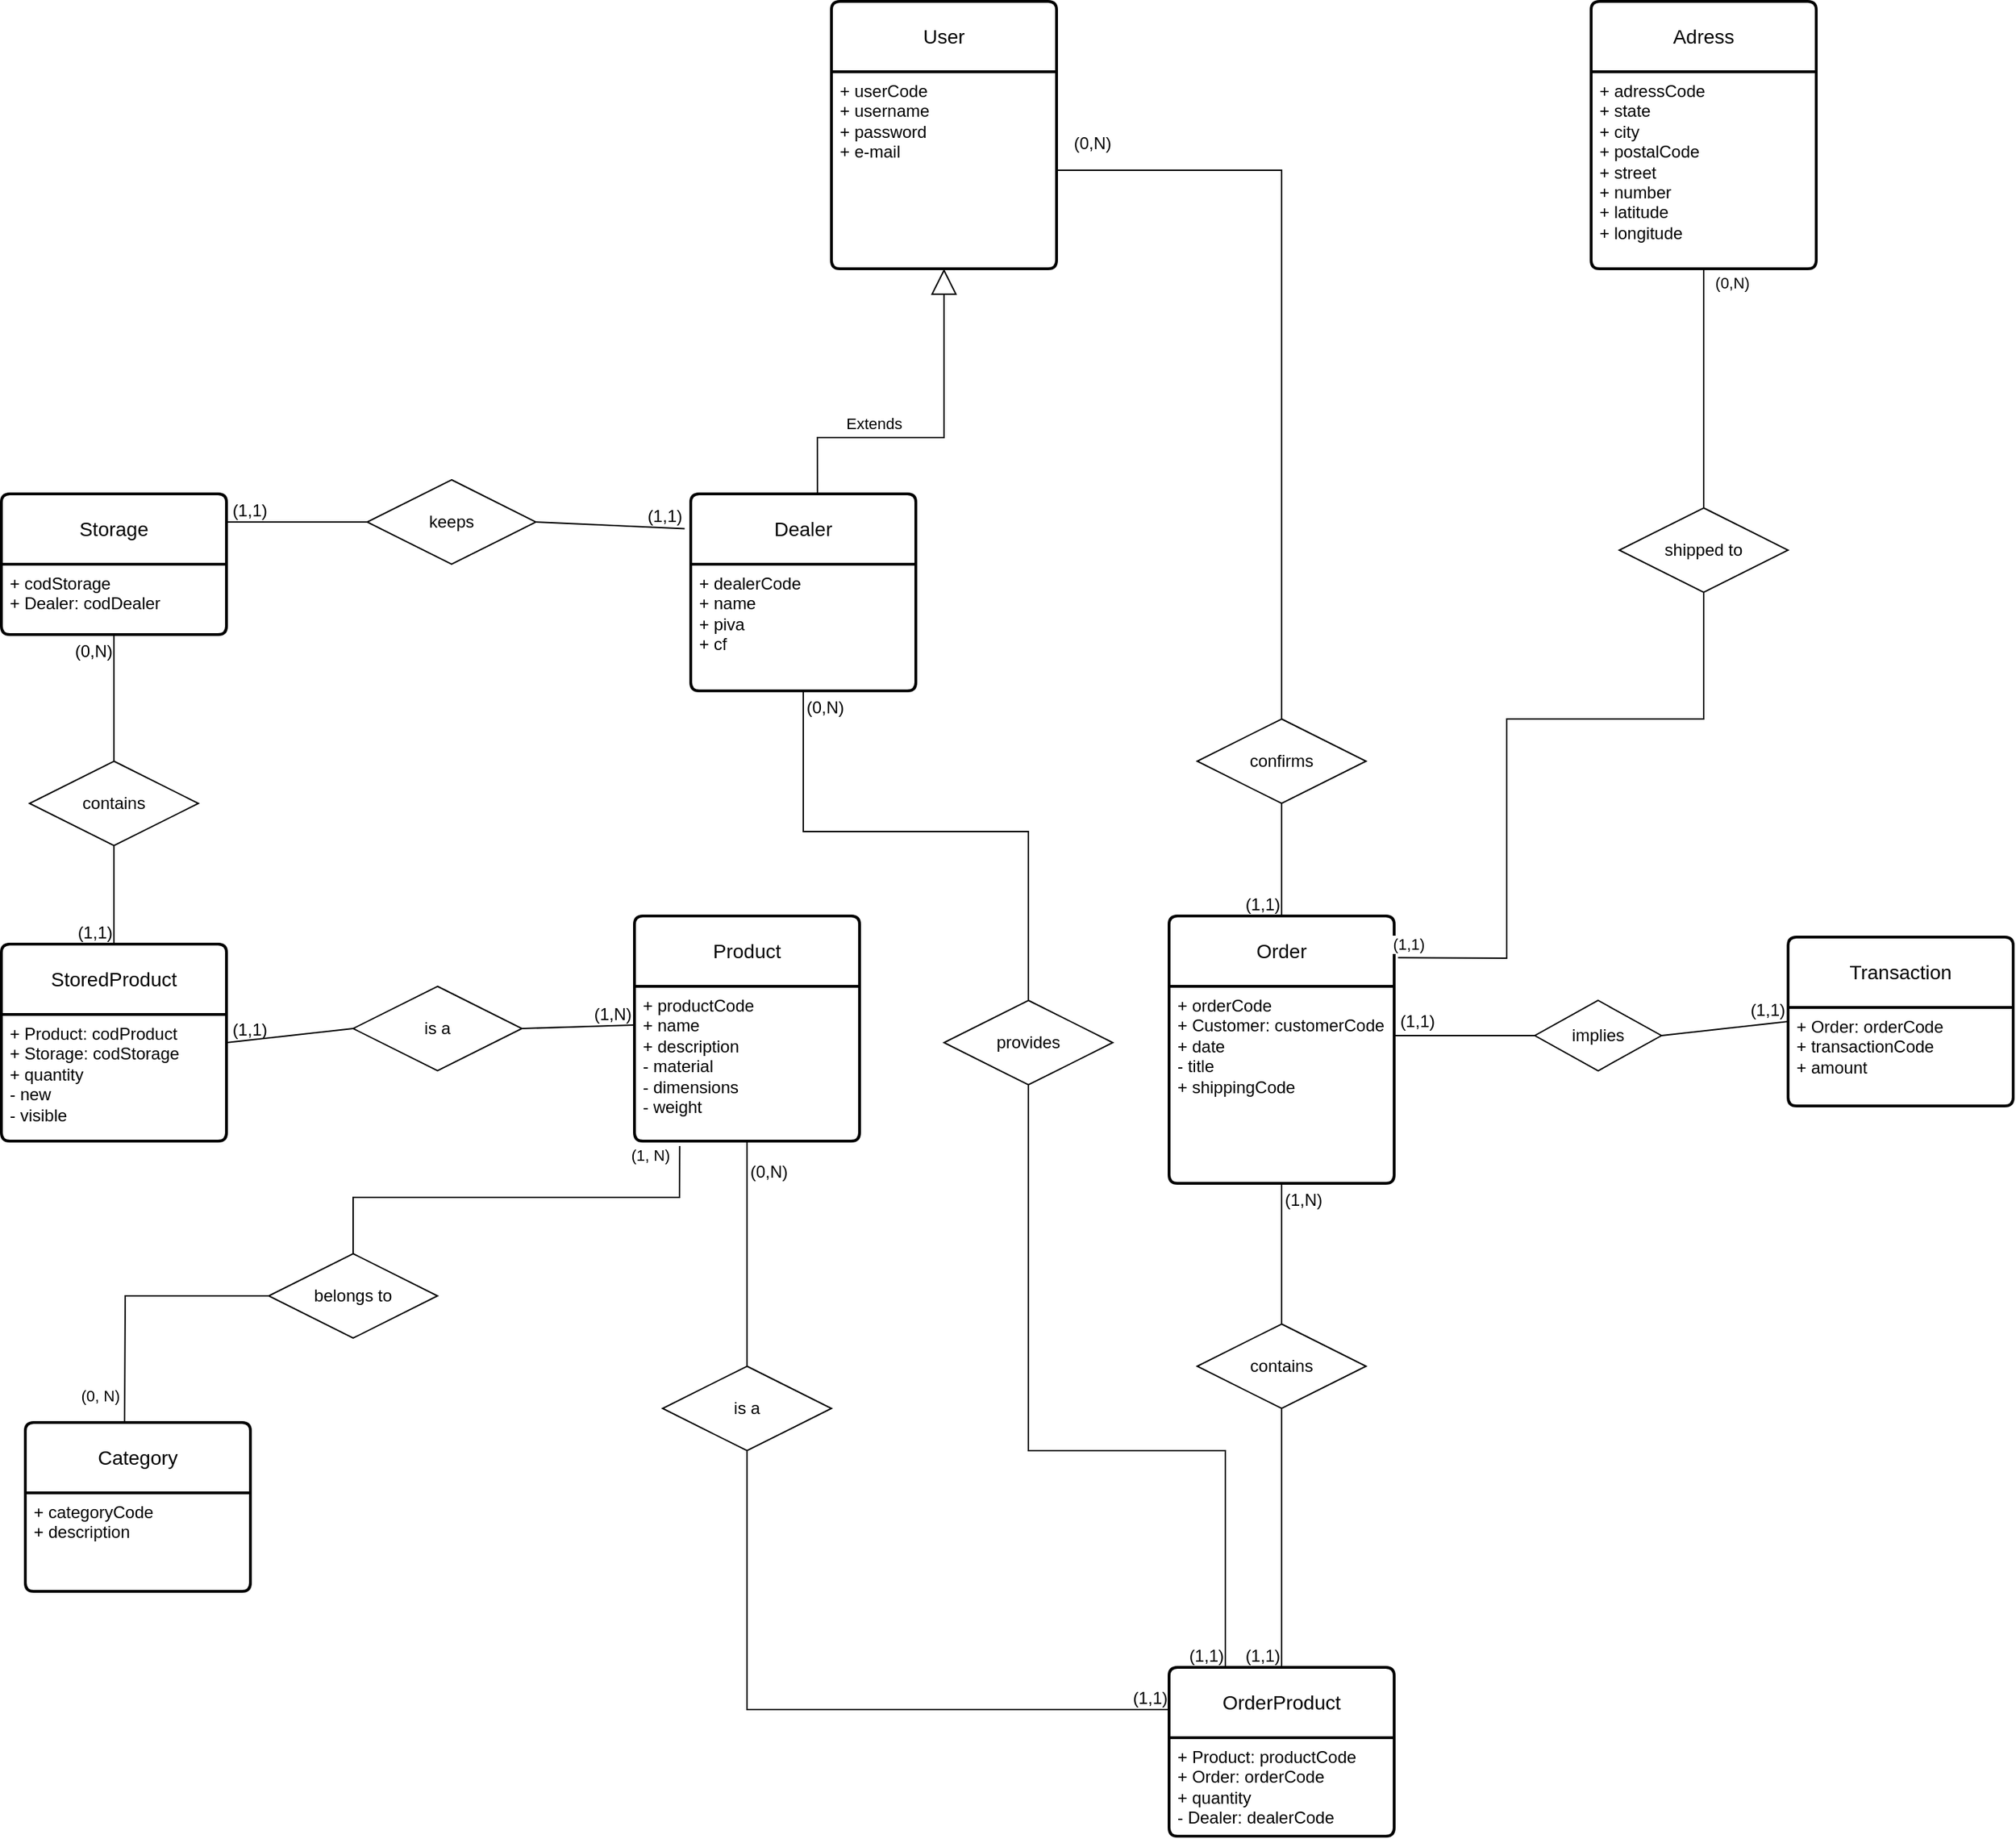 <mxfile version="26.0.15">
  <diagram name="Pagina-1" id="kpvUS7d6-QNH0eabSYqW">
    <mxGraphModel dx="2812" dy="815" grid="1" gridSize="10" guides="1" tooltips="1" connect="1" arrows="1" fold="1" page="1" pageScale="1" pageWidth="827" pageHeight="1169" math="0" shadow="0">
      <root>
        <mxCell id="0" />
        <mxCell id="1" parent="0" />
        <mxCell id="scj3wEo-UtRtpYb698jh-5" value="Dealer" style="swimlane;childLayout=stackLayout;horizontal=1;startSize=50;horizontalStack=0;rounded=1;fontSize=14;fontStyle=0;strokeWidth=2;resizeParent=0;resizeLast=1;shadow=0;dashed=0;align=center;arcSize=4;whiteSpace=wrap;html=1;" parent="1" vertex="1">
          <mxGeometry x="60" y="800" width="160" height="140" as="geometry" />
        </mxCell>
        <mxCell id="scj3wEo-UtRtpYb698jh-6" value="+ dealerCode&lt;div&gt;+ name&lt;br&gt;&lt;div&gt;+ piva&lt;/div&gt;&lt;div&gt;+ cf&lt;/div&gt;&lt;/div&gt;" style="align=left;strokeColor=none;fillColor=none;spacingLeft=4;fontSize=12;verticalAlign=top;resizable=0;rotatable=0;part=1;html=1;" parent="scj3wEo-UtRtpYb698jh-5" vertex="1">
          <mxGeometry y="50" width="160" height="90" as="geometry" />
        </mxCell>
        <mxCell id="scj3wEo-UtRtpYb698jh-10" value="Extends" style="endArrow=block;endSize=16;endFill=0;html=1;rounded=0;exitX=0.563;exitY=0;exitDx=0;exitDy=0;exitPerimeter=0;entryX=0.5;entryY=1;entryDx=0;entryDy=0;" parent="1" source="scj3wEo-UtRtpYb698jh-5" target="qQA82szUNsiV9IecN4Yf-2" edge="1">
          <mxGeometry x="-0.36" y="10" width="160" relative="1" as="geometry">
            <mxPoint x="150" y="800" as="sourcePoint" />
            <mxPoint x="240" y="710" as="targetPoint" />
            <Array as="points">
              <mxPoint x="150" y="760" />
              <mxPoint x="240" y="760" />
            </Array>
            <mxPoint as="offset" />
          </mxGeometry>
        </mxCell>
        <mxCell id="scj3wEo-UtRtpYb698jh-14" value="keeps" style="shape=rhombus;perimeter=rhombusPerimeter;whiteSpace=wrap;html=1;align=center;" parent="1" vertex="1">
          <mxGeometry x="-170" y="790" width="120" height="60" as="geometry" />
        </mxCell>
        <mxCell id="scj3wEo-UtRtpYb698jh-18" value="" style="endArrow=none;html=1;rounded=0;exitX=1;exitY=0.5;exitDx=0;exitDy=0;entryX=-0.027;entryY=0.177;entryDx=0;entryDy=0;entryPerimeter=0;" parent="1" source="scj3wEo-UtRtpYb698jh-14" target="scj3wEo-UtRtpYb698jh-5" edge="1">
          <mxGeometry relative="1" as="geometry">
            <mxPoint x="-140" y="940" as="sourcePoint" />
            <mxPoint x="20" y="940" as="targetPoint" />
          </mxGeometry>
        </mxCell>
        <mxCell id="scj3wEo-UtRtpYb698jh-19" value="(1,1)" style="resizable=0;html=1;whiteSpace=wrap;align=right;verticalAlign=bottom;" parent="scj3wEo-UtRtpYb698jh-18" connectable="0" vertex="1">
          <mxGeometry x="1" relative="1" as="geometry" />
        </mxCell>
        <mxCell id="scj3wEo-UtRtpYb698jh-20" value="" style="endArrow=none;html=1;rounded=0;entryX=1;entryY=0.5;entryDx=0;entryDy=0;exitX=0;exitY=0.5;exitDx=0;exitDy=0;" parent="1" source="scj3wEo-UtRtpYb698jh-14" edge="1">
          <mxGeometry relative="1" as="geometry">
            <mxPoint x="-380" y="910" as="sourcePoint" />
            <mxPoint x="-270" y="820" as="targetPoint" />
          </mxGeometry>
        </mxCell>
        <mxCell id="scj3wEo-UtRtpYb698jh-21" value="(1,1)" style="resizable=0;html=1;whiteSpace=wrap;align=right;verticalAlign=bottom;" parent="scj3wEo-UtRtpYb698jh-20" connectable="0" vertex="1">
          <mxGeometry x="1" relative="1" as="geometry">
            <mxPoint x="30" as="offset" />
          </mxGeometry>
        </mxCell>
        <mxCell id="scj3wEo-UtRtpYb698jh-22" value="Storage" style="swimlane;childLayout=stackLayout;horizontal=1;startSize=50;horizontalStack=0;rounded=1;fontSize=14;fontStyle=0;strokeWidth=2;resizeParent=0;resizeLast=1;shadow=0;dashed=0;align=center;arcSize=4;whiteSpace=wrap;html=1;" parent="1" vertex="1">
          <mxGeometry x="-430" y="800" width="160" height="100" as="geometry" />
        </mxCell>
        <mxCell id="scj3wEo-UtRtpYb698jh-23" value="+ codStorage&lt;div&gt;+ Dealer: codDealer&lt;/div&gt;" style="align=left;strokeColor=none;fillColor=none;spacingLeft=4;fontSize=12;verticalAlign=top;resizable=0;rotatable=0;part=1;html=1;" parent="scj3wEo-UtRtpYb698jh-22" vertex="1">
          <mxGeometry y="50" width="160" height="50" as="geometry" />
        </mxCell>
        <mxCell id="scj3wEo-UtRtpYb698jh-26" value="StoredProduct" style="swimlane;childLayout=stackLayout;horizontal=1;startSize=50;horizontalStack=0;rounded=1;fontSize=14;fontStyle=0;strokeWidth=2;resizeParent=0;resizeLast=1;shadow=0;dashed=0;align=center;arcSize=4;whiteSpace=wrap;html=1;" parent="1" vertex="1">
          <mxGeometry x="-430" y="1120" width="160" height="140" as="geometry" />
        </mxCell>
        <mxCell id="scj3wEo-UtRtpYb698jh-27" value="+ Product: codProduct&lt;div&gt;+ Storage: codStorage&lt;/div&gt;&lt;div&gt;+ quantity&lt;/div&gt;&lt;div&gt;- new&lt;/div&gt;&lt;div&gt;- visible&lt;/div&gt;" style="align=left;strokeColor=none;fillColor=none;spacingLeft=4;fontSize=12;verticalAlign=top;resizable=0;rotatable=0;part=1;html=1;" parent="scj3wEo-UtRtpYb698jh-26" vertex="1">
          <mxGeometry y="50" width="160" height="90" as="geometry" />
        </mxCell>
        <mxCell id="scj3wEo-UtRtpYb698jh-28" value="contains" style="shape=rhombus;perimeter=rhombusPerimeter;whiteSpace=wrap;html=1;align=center;" parent="1" vertex="1">
          <mxGeometry x="-410" y="990" width="120" height="60" as="geometry" />
        </mxCell>
        <mxCell id="scj3wEo-UtRtpYb698jh-29" value="" style="endArrow=none;html=1;rounded=0;exitX=0.5;exitY=0;exitDx=0;exitDy=0;entryX=0.5;entryY=1;entryDx=0;entryDy=0;" parent="1" source="scj3wEo-UtRtpYb698jh-28" target="scj3wEo-UtRtpYb698jh-23" edge="1">
          <mxGeometry relative="1" as="geometry">
            <mxPoint x="-220" y="1070" as="sourcePoint" />
            <mxPoint x="-190" y="950" as="targetPoint" />
          </mxGeometry>
        </mxCell>
        <mxCell id="scj3wEo-UtRtpYb698jh-30" value="(0,N)" style="resizable=0;html=1;whiteSpace=wrap;align=right;verticalAlign=bottom;" parent="scj3wEo-UtRtpYb698jh-29" connectable="0" vertex="1">
          <mxGeometry x="1" relative="1" as="geometry">
            <mxPoint y="20" as="offset" />
          </mxGeometry>
        </mxCell>
        <mxCell id="scj3wEo-UtRtpYb698jh-31" value="" style="endArrow=none;html=1;rounded=0;exitX=0.5;exitY=1;exitDx=0;exitDy=0;entryX=0.5;entryY=0;entryDx=0;entryDy=0;" parent="1" source="scj3wEo-UtRtpYb698jh-28" target="scj3wEo-UtRtpYb698jh-26" edge="1">
          <mxGeometry relative="1" as="geometry">
            <mxPoint x="-210" y="1080" as="sourcePoint" />
            <mxPoint x="-50" y="1080" as="targetPoint" />
          </mxGeometry>
        </mxCell>
        <mxCell id="scj3wEo-UtRtpYb698jh-32" value="(1,1)" style="resizable=0;html=1;whiteSpace=wrap;align=right;verticalAlign=bottom;" parent="scj3wEo-UtRtpYb698jh-31" connectable="0" vertex="1">
          <mxGeometry x="1" relative="1" as="geometry" />
        </mxCell>
        <mxCell id="scj3wEo-UtRtpYb698jh-33" value="Product" style="swimlane;childLayout=stackLayout;horizontal=1;startSize=50;horizontalStack=0;rounded=1;fontSize=14;fontStyle=0;strokeWidth=2;resizeParent=0;resizeLast=1;shadow=0;dashed=0;align=center;arcSize=4;whiteSpace=wrap;html=1;" parent="1" vertex="1">
          <mxGeometry x="20" y="1100" width="160" height="160" as="geometry" />
        </mxCell>
        <mxCell id="scj3wEo-UtRtpYb698jh-34" value="+ productCode&lt;div&gt;+ name&lt;/div&gt;&lt;div&gt;+ description&lt;/div&gt;&lt;div&gt;- material&lt;/div&gt;&lt;div&gt;- dimensions&lt;/div&gt;&lt;div&gt;- weight&lt;/div&gt;" style="align=left;strokeColor=none;fillColor=none;spacingLeft=4;fontSize=12;verticalAlign=top;resizable=0;rotatable=0;part=1;html=1;" parent="scj3wEo-UtRtpYb698jh-33" vertex="1">
          <mxGeometry y="50" width="160" height="110" as="geometry" />
        </mxCell>
        <mxCell id="scj3wEo-UtRtpYb698jh-36" value="is a" style="shape=rhombus;perimeter=rhombusPerimeter;whiteSpace=wrap;html=1;align=center;" parent="1" vertex="1">
          <mxGeometry x="-180" y="1150" width="120" height="60" as="geometry" />
        </mxCell>
        <mxCell id="scj3wEo-UtRtpYb698jh-37" value="" style="endArrow=none;html=1;rounded=0;entryX=1;entryY=0.5;entryDx=0;entryDy=0;exitX=0;exitY=0.5;exitDx=0;exitDy=0;" parent="1" source="scj3wEo-UtRtpYb698jh-36" target="scj3wEo-UtRtpYb698jh-26" edge="1">
          <mxGeometry relative="1" as="geometry">
            <mxPoint x="-200" y="1070" as="sourcePoint" />
            <mxPoint x="-40" y="1070" as="targetPoint" />
          </mxGeometry>
        </mxCell>
        <mxCell id="scj3wEo-UtRtpYb698jh-38" value="(1,1)" style="resizable=0;html=1;whiteSpace=wrap;align=right;verticalAlign=bottom;" parent="scj3wEo-UtRtpYb698jh-37" connectable="0" vertex="1">
          <mxGeometry x="1" relative="1" as="geometry">
            <mxPoint x="30" as="offset" />
          </mxGeometry>
        </mxCell>
        <mxCell id="scj3wEo-UtRtpYb698jh-39" value="" style="endArrow=none;html=1;rounded=0;entryX=0;entryY=0.25;entryDx=0;entryDy=0;exitX=1;exitY=0.5;exitDx=0;exitDy=0;" parent="1" source="scj3wEo-UtRtpYb698jh-36" target="scj3wEo-UtRtpYb698jh-34" edge="1">
          <mxGeometry relative="1" as="geometry">
            <mxPoint x="-130" y="1040" as="sourcePoint" />
            <mxPoint x="20" y="1180" as="targetPoint" />
          </mxGeometry>
        </mxCell>
        <mxCell id="scj3wEo-UtRtpYb698jh-40" value="(1,N)" style="resizable=0;html=1;whiteSpace=wrap;align=right;verticalAlign=bottom;" parent="scj3wEo-UtRtpYb698jh-39" connectable="0" vertex="1">
          <mxGeometry x="1" relative="1" as="geometry">
            <mxPoint y="1" as="offset" />
          </mxGeometry>
        </mxCell>
        <mxCell id="scj3wEo-UtRtpYb698jh-41" value="Order" style="swimlane;childLayout=stackLayout;horizontal=1;startSize=50;horizontalStack=0;rounded=1;fontSize=14;fontStyle=0;strokeWidth=2;resizeParent=0;resizeLast=1;shadow=0;dashed=0;align=center;arcSize=4;whiteSpace=wrap;html=1;" parent="1" vertex="1">
          <mxGeometry x="400" y="1100" width="160" height="190" as="geometry" />
        </mxCell>
        <mxCell id="scj3wEo-UtRtpYb698jh-42" value="+ orderCode&lt;div&gt;+ Customer: customerCode&lt;/div&gt;&lt;div&gt;+ date&lt;/div&gt;&lt;div&gt;- title&lt;/div&gt;&lt;div&gt;+ shippingCode&lt;/div&gt;" style="align=left;strokeColor=none;fillColor=none;spacingLeft=4;fontSize=12;verticalAlign=top;resizable=0;rotatable=0;part=1;html=1;" parent="scj3wEo-UtRtpYb698jh-41" vertex="1">
          <mxGeometry y="50" width="160" height="140" as="geometry" />
        </mxCell>
        <mxCell id="scj3wEo-UtRtpYb698jh-43" value="contains" style="shape=rhombus;perimeter=rhombusPerimeter;whiteSpace=wrap;html=1;align=center;" parent="1" vertex="1">
          <mxGeometry x="420" y="1390" width="120" height="60" as="geometry" />
        </mxCell>
        <mxCell id="scj3wEo-UtRtpYb698jh-44" value="OrderProduct" style="swimlane;childLayout=stackLayout;horizontal=1;startSize=50;horizontalStack=0;rounded=1;fontSize=14;fontStyle=0;strokeWidth=2;resizeParent=0;resizeLast=1;shadow=0;dashed=0;align=center;arcSize=4;whiteSpace=wrap;html=1;" parent="1" vertex="1">
          <mxGeometry x="400" y="1634" width="160" height="120" as="geometry" />
        </mxCell>
        <mxCell id="scj3wEo-UtRtpYb698jh-45" value="+ Product: productCode&lt;div&gt;+ Order: orderCode&lt;/div&gt;&lt;div&gt;+ quantity&lt;/div&gt;&lt;div&gt;- Dealer: dealerCode&lt;/div&gt;" style="align=left;strokeColor=none;fillColor=none;spacingLeft=4;fontSize=12;verticalAlign=top;resizable=0;rotatable=0;part=1;html=1;" parent="scj3wEo-UtRtpYb698jh-44" vertex="1">
          <mxGeometry y="50" width="160" height="70" as="geometry" />
        </mxCell>
        <mxCell id="scj3wEo-UtRtpYb698jh-46" value="is a" style="shape=rhombus;perimeter=rhombusPerimeter;whiteSpace=wrap;html=1;align=center;" parent="1" vertex="1">
          <mxGeometry x="40" y="1420" width="120" height="60" as="geometry" />
        </mxCell>
        <mxCell id="scj3wEo-UtRtpYb698jh-47" value="" style="endArrow=none;html=1;rounded=0;exitX=0.5;exitY=1;exitDx=0;exitDy=0;entryX=0;entryY=0.25;entryDx=0;entryDy=0;" parent="1" source="scj3wEo-UtRtpYb698jh-46" target="scj3wEo-UtRtpYb698jh-44" edge="1">
          <mxGeometry relative="1" as="geometry">
            <mxPoint x="190" y="1450" as="sourcePoint" />
            <mxPoint x="350" y="1450" as="targetPoint" />
            <Array as="points">
              <mxPoint x="100" y="1664" />
            </Array>
          </mxGeometry>
        </mxCell>
        <mxCell id="scj3wEo-UtRtpYb698jh-48" value="(1,1)" style="resizable=0;html=1;whiteSpace=wrap;align=right;verticalAlign=bottom;" parent="scj3wEo-UtRtpYb698jh-47" connectable="0" vertex="1">
          <mxGeometry x="1" relative="1" as="geometry" />
        </mxCell>
        <mxCell id="scj3wEo-UtRtpYb698jh-49" value="" style="endArrow=none;html=1;rounded=0;entryX=0.5;entryY=1;entryDx=0;entryDy=0;exitX=0.5;exitY=0;exitDx=0;exitDy=0;" parent="1" source="scj3wEo-UtRtpYb698jh-46" target="scj3wEo-UtRtpYb698jh-34" edge="1">
          <mxGeometry relative="1" as="geometry">
            <mxPoint x="-50" y="1370" as="sourcePoint" />
            <mxPoint x="110" y="1370" as="targetPoint" />
          </mxGeometry>
        </mxCell>
        <mxCell id="scj3wEo-UtRtpYb698jh-50" value="(0,N)" style="resizable=0;html=1;whiteSpace=wrap;align=right;verticalAlign=bottom;" parent="scj3wEo-UtRtpYb698jh-49" connectable="0" vertex="1">
          <mxGeometry x="1" relative="1" as="geometry">
            <mxPoint x="30" y="30" as="offset" />
          </mxGeometry>
        </mxCell>
        <mxCell id="scj3wEo-UtRtpYb698jh-51" value="" style="endArrow=none;html=1;rounded=0;entryX=0.5;entryY=1;entryDx=0;entryDy=0;exitX=0.5;exitY=0;exitDx=0;exitDy=0;" parent="1" source="scj3wEo-UtRtpYb698jh-43" target="scj3wEo-UtRtpYb698jh-42" edge="1">
          <mxGeometry relative="1" as="geometry">
            <mxPoint x="590" y="1320" as="sourcePoint" />
            <mxPoint x="590" y="1250" as="targetPoint" />
          </mxGeometry>
        </mxCell>
        <mxCell id="scj3wEo-UtRtpYb698jh-52" value="(1,N)" style="resizable=0;html=1;whiteSpace=wrap;align=right;verticalAlign=bottom;" parent="scj3wEo-UtRtpYb698jh-51" connectable="0" vertex="1">
          <mxGeometry x="1" relative="1" as="geometry">
            <mxPoint x="30" y="20" as="offset" />
          </mxGeometry>
        </mxCell>
        <mxCell id="scj3wEo-UtRtpYb698jh-53" value="" style="endArrow=none;html=1;rounded=0;exitX=0.5;exitY=1;exitDx=0;exitDy=0;entryX=0.5;entryY=0;entryDx=0;entryDy=0;" parent="1" source="scj3wEo-UtRtpYb698jh-43" target="scj3wEo-UtRtpYb698jh-44" edge="1">
          <mxGeometry relative="1" as="geometry">
            <mxPoint x="590" y="1360" as="sourcePoint" />
            <mxPoint x="750" y="1360" as="targetPoint" />
          </mxGeometry>
        </mxCell>
        <mxCell id="scj3wEo-UtRtpYb698jh-54" value="(1,1)" style="resizable=0;html=1;whiteSpace=wrap;align=right;verticalAlign=bottom;" parent="scj3wEo-UtRtpYb698jh-53" connectable="0" vertex="1">
          <mxGeometry x="1" relative="1" as="geometry" />
        </mxCell>
        <mxCell id="scj3wEo-UtRtpYb698jh-55" value="confirms" style="shape=rhombus;perimeter=rhombusPerimeter;whiteSpace=wrap;html=1;align=center;" parent="1" vertex="1">
          <mxGeometry x="420" y="960" width="120" height="60" as="geometry" />
        </mxCell>
        <mxCell id="scj3wEo-UtRtpYb698jh-56" value="" style="endArrow=none;html=1;rounded=0;exitX=1;exitY=0.5;exitDx=0;exitDy=0;entryX=0.5;entryY=0;entryDx=0;entryDy=0;" parent="1" source="qQA82szUNsiV9IecN4Yf-2" target="scj3wEo-UtRtpYb698jh-55" edge="1">
          <mxGeometry relative="1" as="geometry">
            <mxPoint x="400" y="872.5" as="sourcePoint" />
            <mxPoint x="610" y="880" as="targetPoint" />
            <Array as="points">
              <mxPoint x="480" y="570" />
            </Array>
          </mxGeometry>
        </mxCell>
        <mxCell id="scj3wEo-UtRtpYb698jh-57" value="(0,N)" style="resizable=0;html=1;whiteSpace=wrap;align=right;verticalAlign=bottom;" parent="scj3wEo-UtRtpYb698jh-56" connectable="0" vertex="1">
          <mxGeometry x="1" relative="1" as="geometry">
            <mxPoint x="-120" y="-401" as="offset" />
          </mxGeometry>
        </mxCell>
        <mxCell id="scj3wEo-UtRtpYb698jh-58" value="" style="endArrow=none;html=1;rounded=0;exitX=0.5;exitY=1;exitDx=0;exitDy=0;entryX=0.5;entryY=0;entryDx=0;entryDy=0;" parent="1" source="scj3wEo-UtRtpYb698jh-55" target="scj3wEo-UtRtpYb698jh-41" edge="1">
          <mxGeometry relative="1" as="geometry">
            <mxPoint x="530" y="1030" as="sourcePoint" />
            <mxPoint x="690" y="1030" as="targetPoint" />
          </mxGeometry>
        </mxCell>
        <mxCell id="scj3wEo-UtRtpYb698jh-59" value="(1,1)" style="resizable=0;html=1;whiteSpace=wrap;align=right;verticalAlign=bottom;" parent="scj3wEo-UtRtpYb698jh-58" connectable="0" vertex="1">
          <mxGeometry x="1" relative="1" as="geometry" />
        </mxCell>
        <mxCell id="scj3wEo-UtRtpYb698jh-60" value="provides" style="shape=rhombus;perimeter=rhombusPerimeter;whiteSpace=wrap;html=1;align=center;" parent="1" vertex="1">
          <mxGeometry x="240" y="1160" width="120" height="60" as="geometry" />
        </mxCell>
        <mxCell id="scj3wEo-UtRtpYb698jh-63" value="" style="endArrow=none;html=1;rounded=0;entryX=0.5;entryY=1;entryDx=0;entryDy=0;exitX=0.5;exitY=0;exitDx=0;exitDy=0;" parent="1" source="scj3wEo-UtRtpYb698jh-60" target="scj3wEo-UtRtpYb698jh-6" edge="1">
          <mxGeometry relative="1" as="geometry">
            <mxPoint x="100" y="1010" as="sourcePoint" />
            <mxPoint x="260" y="1010" as="targetPoint" />
            <Array as="points">
              <mxPoint x="300" y="1040" />
              <mxPoint x="140" y="1040" />
            </Array>
          </mxGeometry>
        </mxCell>
        <mxCell id="scj3wEo-UtRtpYb698jh-64" value="(0,N)" style="resizable=0;html=1;whiteSpace=wrap;align=right;verticalAlign=bottom;" parent="scj3wEo-UtRtpYb698jh-63" connectable="0" vertex="1">
          <mxGeometry x="1" relative="1" as="geometry">
            <mxPoint x="30" y="20" as="offset" />
          </mxGeometry>
        </mxCell>
        <mxCell id="scj3wEo-UtRtpYb698jh-66" value="" style="endArrow=none;html=1;rounded=0;entryX=0.25;entryY=0;entryDx=0;entryDy=0;exitX=0.5;exitY=1;exitDx=0;exitDy=0;" parent="1" source="scj3wEo-UtRtpYb698jh-60" target="scj3wEo-UtRtpYb698jh-44" edge="1">
          <mxGeometry relative="1" as="geometry">
            <mxPoint x="220" y="1350" as="sourcePoint" />
            <mxPoint x="380" y="1350" as="targetPoint" />
            <Array as="points">
              <mxPoint x="300" y="1480" />
              <mxPoint x="440" y="1480" />
            </Array>
          </mxGeometry>
        </mxCell>
        <mxCell id="scj3wEo-UtRtpYb698jh-67" value="(1,1)" style="resizable=0;html=1;whiteSpace=wrap;align=right;verticalAlign=bottom;" parent="scj3wEo-UtRtpYb698jh-66" connectable="0" vertex="1">
          <mxGeometry x="1" relative="1" as="geometry" />
        </mxCell>
        <mxCell id="scj3wEo-UtRtpYb698jh-68" value="Transaction" style="swimlane;childLayout=stackLayout;horizontal=1;startSize=50;horizontalStack=0;rounded=1;fontSize=14;fontStyle=0;strokeWidth=2;resizeParent=0;resizeLast=1;shadow=0;dashed=0;align=center;arcSize=4;whiteSpace=wrap;html=1;" parent="1" vertex="1">
          <mxGeometry x="840" y="1115" width="160" height="120" as="geometry" />
        </mxCell>
        <mxCell id="scj3wEo-UtRtpYb698jh-69" value="+ Order: orderCode&lt;div&gt;+ transactionCode&lt;/div&gt;&lt;div&gt;+ amount&lt;/div&gt;" style="align=left;strokeColor=none;fillColor=none;spacingLeft=4;fontSize=12;verticalAlign=top;resizable=0;rotatable=0;part=1;html=1;" parent="scj3wEo-UtRtpYb698jh-68" vertex="1">
          <mxGeometry y="50" width="160" height="70" as="geometry" />
        </mxCell>
        <mxCell id="scj3wEo-UtRtpYb698jh-70" value="implies" style="shape=rhombus;perimeter=rhombusPerimeter;whiteSpace=wrap;html=1;align=center;" parent="1" vertex="1">
          <mxGeometry x="660" y="1160" width="90" height="50" as="geometry" />
        </mxCell>
        <mxCell id="scj3wEo-UtRtpYb698jh-71" value="" style="endArrow=none;html=1;rounded=0;exitX=1;exitY=0.5;exitDx=0;exitDy=0;entryX=0;entryY=0.5;entryDx=0;entryDy=0;" parent="1" source="scj3wEo-UtRtpYb698jh-70" target="scj3wEo-UtRtpYb698jh-68" edge="1">
          <mxGeometry relative="1" as="geometry">
            <mxPoint x="730" y="980" as="sourcePoint" />
            <mxPoint x="890" y="980" as="targetPoint" />
          </mxGeometry>
        </mxCell>
        <mxCell id="scj3wEo-UtRtpYb698jh-72" value="(1,1)" style="resizable=0;html=1;whiteSpace=wrap;align=right;verticalAlign=bottom;" parent="scj3wEo-UtRtpYb698jh-71" connectable="0" vertex="1">
          <mxGeometry x="1" relative="1" as="geometry" />
        </mxCell>
        <mxCell id="scj3wEo-UtRtpYb698jh-73" value="" style="endArrow=none;html=1;rounded=0;entryX=1;entryY=0.25;entryDx=0;entryDy=0;exitX=0;exitY=0.5;exitDx=0;exitDy=0;" parent="1" source="scj3wEo-UtRtpYb698jh-70" target="scj3wEo-UtRtpYb698jh-42" edge="1">
          <mxGeometry relative="1" as="geometry">
            <mxPoint x="672.08" y="1141.19" as="sourcePoint" />
            <mxPoint x="580.0" y="1140" as="targetPoint" />
          </mxGeometry>
        </mxCell>
        <mxCell id="scj3wEo-UtRtpYb698jh-74" value="(1,1)" style="resizable=0;html=1;whiteSpace=wrap;align=right;verticalAlign=bottom;" parent="scj3wEo-UtRtpYb698jh-73" connectable="0" vertex="1">
          <mxGeometry x="1" relative="1" as="geometry">
            <mxPoint x="30" y="-2" as="offset" />
          </mxGeometry>
        </mxCell>
        <mxCell id="qQA82szUNsiV9IecN4Yf-1" value="User" style="swimlane;childLayout=stackLayout;horizontal=1;startSize=50;horizontalStack=0;rounded=1;fontSize=14;fontStyle=0;strokeWidth=2;resizeParent=0;resizeLast=1;shadow=0;dashed=0;align=center;arcSize=4;whiteSpace=wrap;html=1;" parent="1" vertex="1">
          <mxGeometry x="160" y="450" width="160" height="190" as="geometry" />
        </mxCell>
        <mxCell id="qQA82szUNsiV9IecN4Yf-2" value="&lt;div&gt;+ userCode&lt;/div&gt;+ username&lt;div&gt;+ password&lt;/div&gt;&lt;div&gt;+ e-mail&lt;/div&gt;" style="align=left;strokeColor=none;fillColor=none;spacingLeft=4;fontSize=12;verticalAlign=top;resizable=0;rotatable=0;part=1;html=1;" parent="qQA82szUNsiV9IecN4Yf-1" vertex="1">
          <mxGeometry y="50" width="160" height="140" as="geometry" />
        </mxCell>
        <mxCell id="nP8oKD4ADXIjFvvEQsHO-15" value="Category" style="swimlane;childLayout=stackLayout;horizontal=1;startSize=50;horizontalStack=0;rounded=1;fontSize=14;fontStyle=0;strokeWidth=2;resizeParent=0;resizeLast=1;shadow=0;dashed=0;align=center;arcSize=4;whiteSpace=wrap;html=1;" parent="1" vertex="1">
          <mxGeometry x="-413" y="1460" width="160" height="120" as="geometry" />
        </mxCell>
        <mxCell id="nP8oKD4ADXIjFvvEQsHO-16" value="+ categoryCode&lt;div&gt;+ description&lt;/div&gt;" style="align=left;strokeColor=none;fillColor=none;spacingLeft=4;fontSize=12;verticalAlign=top;resizable=0;rotatable=0;part=1;html=1;" parent="nP8oKD4ADXIjFvvEQsHO-15" vertex="1">
          <mxGeometry y="50" width="160" height="70" as="geometry" />
        </mxCell>
        <mxCell id="nP8oKD4ADXIjFvvEQsHO-17" value="belongs to" style="shape=rhombus;perimeter=rhombusPerimeter;whiteSpace=wrap;html=1;align=center;" parent="1" vertex="1">
          <mxGeometry x="-240" y="1340" width="120" height="60" as="geometry" />
        </mxCell>
        <mxCell id="nP8oKD4ADXIjFvvEQsHO-18" value="" style="endArrow=none;html=1;rounded=0;entryX=0.201;entryY=1.032;entryDx=0;entryDy=0;entryPerimeter=0;exitX=0.5;exitY=0;exitDx=0;exitDy=0;" parent="1" source="nP8oKD4ADXIjFvvEQsHO-17" target="scj3wEo-UtRtpYb698jh-34" edge="1">
          <mxGeometry relative="1" as="geometry">
            <mxPoint x="-200" y="1300" as="sourcePoint" />
            <mxPoint x="-40" y="1300" as="targetPoint" />
            <Array as="points">
              <mxPoint x="-180" y="1300" />
              <mxPoint x="52" y="1300" />
            </Array>
          </mxGeometry>
        </mxCell>
        <mxCell id="nP8oKD4ADXIjFvvEQsHO-20" value="(1, N)" style="edgeLabel;html=1;align=center;verticalAlign=middle;resizable=0;points=[];" parent="nP8oKD4ADXIjFvvEQsHO-18" vertex="1" connectable="0">
          <mxGeometry x="0.581" y="-3" relative="1" as="geometry">
            <mxPoint x="7" y="-33" as="offset" />
          </mxGeometry>
        </mxCell>
        <mxCell id="nP8oKD4ADXIjFvvEQsHO-19" value="" style="endArrow=none;html=1;rounded=0;entryX=0;entryY=0.5;entryDx=0;entryDy=0;exitX=0.441;exitY=-0.007;exitDx=0;exitDy=0;exitPerimeter=0;" parent="1" source="nP8oKD4ADXIjFvvEQsHO-15" target="nP8oKD4ADXIjFvvEQsHO-17" edge="1">
          <mxGeometry relative="1" as="geometry">
            <mxPoint x="-430" y="1370" as="sourcePoint" />
            <mxPoint x="-270" y="1370" as="targetPoint" />
            <Array as="points">
              <mxPoint x="-342" y="1370" />
            </Array>
          </mxGeometry>
        </mxCell>
        <mxCell id="nP8oKD4ADXIjFvvEQsHO-21" value="(0, N)" style="edgeLabel;html=1;align=center;verticalAlign=middle;resizable=0;points=[];" parent="nP8oKD4ADXIjFvvEQsHO-19" vertex="1" connectable="0">
          <mxGeometry x="-0.397" y="-1" relative="1" as="geometry">
            <mxPoint x="-19" y="39" as="offset" />
          </mxGeometry>
        </mxCell>
        <mxCell id="RYGPUhW5MlXXYGZ4Y1tC-1" value="Adress" style="swimlane;childLayout=stackLayout;horizontal=1;startSize=50;horizontalStack=0;rounded=1;fontSize=14;fontStyle=0;strokeWidth=2;resizeParent=0;resizeLast=1;shadow=0;dashed=0;align=center;arcSize=4;whiteSpace=wrap;html=1;" vertex="1" parent="1">
          <mxGeometry x="700" y="450" width="160" height="190" as="geometry" />
        </mxCell>
        <mxCell id="RYGPUhW5MlXXYGZ4Y1tC-2" value="+ adressCode&lt;div&gt;+ state&lt;/div&gt;&lt;div&gt;+ city&lt;/div&gt;&lt;div&gt;+ postalCode&lt;/div&gt;&lt;div&gt;+ street&lt;/div&gt;&lt;div&gt;+ number&lt;/div&gt;&lt;div&gt;+ latitude&lt;/div&gt;&lt;div&gt;+ longitude&lt;/div&gt;" style="align=left;strokeColor=none;fillColor=none;spacingLeft=4;spacingRight=4;fontSize=12;verticalAlign=top;resizable=0;rotatable=0;part=1;html=1;whiteSpace=wrap;" vertex="1" parent="RYGPUhW5MlXXYGZ4Y1tC-1">
          <mxGeometry y="50" width="160" height="140" as="geometry" />
        </mxCell>
        <mxCell id="RYGPUhW5MlXXYGZ4Y1tC-9" value="shipped to" style="shape=rhombus;perimeter=rhombusPerimeter;whiteSpace=wrap;html=1;align=center;" vertex="1" parent="1">
          <mxGeometry x="720" y="810" width="120" height="60" as="geometry" />
        </mxCell>
        <mxCell id="RYGPUhW5MlXXYGZ4Y1tC-10" value="" style="endArrow=none;html=1;rounded=0;exitX=0.5;exitY=1;exitDx=0;exitDy=0;entryX=0.5;entryY=0;entryDx=0;entryDy=0;" edge="1" parent="1" source="RYGPUhW5MlXXYGZ4Y1tC-2" target="RYGPUhW5MlXXYGZ4Y1tC-9">
          <mxGeometry relative="1" as="geometry">
            <mxPoint x="860" y="730" as="sourcePoint" />
            <mxPoint x="1020" y="730" as="targetPoint" />
          </mxGeometry>
        </mxCell>
        <mxCell id="RYGPUhW5MlXXYGZ4Y1tC-12" value="(0,N)" style="edgeLabel;html=1;align=center;verticalAlign=middle;resizable=0;points=[];" vertex="1" connectable="0" parent="RYGPUhW5MlXXYGZ4Y1tC-10">
          <mxGeometry x="0.344" y="2" relative="1" as="geometry">
            <mxPoint x="18" y="-104" as="offset" />
          </mxGeometry>
        </mxCell>
        <mxCell id="RYGPUhW5MlXXYGZ4Y1tC-11" value="" style="endArrow=none;html=1;rounded=0;exitX=1.017;exitY=0.156;exitDx=0;exitDy=0;exitPerimeter=0;entryX=0.5;entryY=1;entryDx=0;entryDy=0;" edge="1" parent="1" source="scj3wEo-UtRtpYb698jh-41" target="RYGPUhW5MlXXYGZ4Y1tC-9">
          <mxGeometry relative="1" as="geometry">
            <mxPoint x="630" y="980" as="sourcePoint" />
            <mxPoint x="790" y="980" as="targetPoint" />
            <Array as="points">
              <mxPoint x="640" y="1130" />
              <mxPoint x="640" y="960" />
              <mxPoint x="780" y="960" />
            </Array>
          </mxGeometry>
        </mxCell>
        <mxCell id="RYGPUhW5MlXXYGZ4Y1tC-13" value="(1,1)" style="edgeLabel;html=1;align=center;verticalAlign=middle;resizable=0;points=[];" vertex="1" connectable="0" parent="RYGPUhW5MlXXYGZ4Y1tC-11">
          <mxGeometry x="0.334" y="1" relative="1" as="geometry">
            <mxPoint x="-141" y="161" as="offset" />
          </mxGeometry>
        </mxCell>
      </root>
    </mxGraphModel>
  </diagram>
</mxfile>

